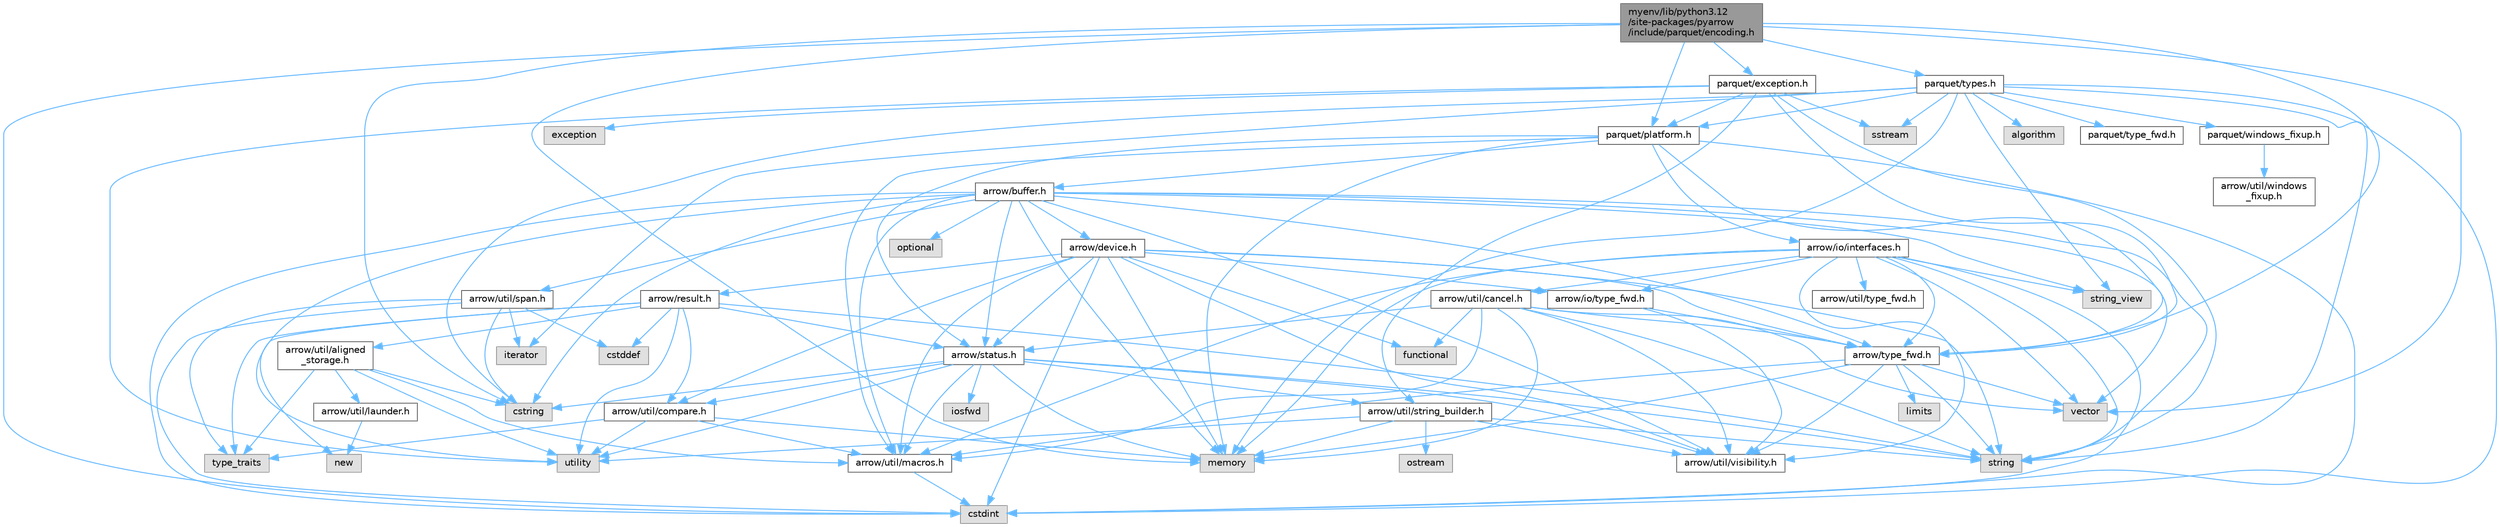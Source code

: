 digraph "myenv/lib/python3.12/site-packages/pyarrow/include/parquet/encoding.h"
{
 // LATEX_PDF_SIZE
  bgcolor="transparent";
  edge [fontname=Helvetica,fontsize=10,labelfontname=Helvetica,labelfontsize=10];
  node [fontname=Helvetica,fontsize=10,shape=box,height=0.2,width=0.4];
  Node1 [id="Node000001",label="myenv/lib/python3.12\l/site-packages/pyarrow\l/include/parquet/encoding.h",height=0.2,width=0.4,color="gray40", fillcolor="grey60", style="filled", fontcolor="black",tooltip=" "];
  Node1 -> Node2 [id="edge1_Node000001_Node000002",color="steelblue1",style="solid",tooltip=" "];
  Node2 [id="Node000002",label="cstdint",height=0.2,width=0.4,color="grey60", fillcolor="#E0E0E0", style="filled",tooltip=" "];
  Node1 -> Node3 [id="edge2_Node000001_Node000003",color="steelblue1",style="solid",tooltip=" "];
  Node3 [id="Node000003",label="cstring",height=0.2,width=0.4,color="grey60", fillcolor="#E0E0E0", style="filled",tooltip=" "];
  Node1 -> Node4 [id="edge3_Node000001_Node000004",color="steelblue1",style="solid",tooltip=" "];
  Node4 [id="Node000004",label="memory",height=0.2,width=0.4,color="grey60", fillcolor="#E0E0E0", style="filled",tooltip=" "];
  Node1 -> Node5 [id="edge4_Node000001_Node000005",color="steelblue1",style="solid",tooltip=" "];
  Node5 [id="Node000005",label="vector",height=0.2,width=0.4,color="grey60", fillcolor="#E0E0E0", style="filled",tooltip=" "];
  Node1 -> Node6 [id="edge5_Node000001_Node000006",color="steelblue1",style="solid",tooltip=" "];
  Node6 [id="Node000006",label="arrow/type_fwd.h",height=0.2,width=0.4,color="grey40", fillcolor="white", style="filled",URL="$arrow_2type__fwd_8h.html",tooltip=" "];
  Node6 -> Node7 [id="edge6_Node000006_Node000007",color="steelblue1",style="solid",tooltip=" "];
  Node7 [id="Node000007",label="limits",height=0.2,width=0.4,color="grey60", fillcolor="#E0E0E0", style="filled",tooltip=" "];
  Node6 -> Node4 [id="edge7_Node000006_Node000004",color="steelblue1",style="solid",tooltip=" "];
  Node6 -> Node8 [id="edge8_Node000006_Node000008",color="steelblue1",style="solid",tooltip=" "];
  Node8 [id="Node000008",label="string",height=0.2,width=0.4,color="grey60", fillcolor="#E0E0E0", style="filled",tooltip=" "];
  Node6 -> Node5 [id="edge9_Node000006_Node000005",color="steelblue1",style="solid",tooltip=" "];
  Node6 -> Node9 [id="edge10_Node000006_Node000009",color="steelblue1",style="solid",tooltip=" "];
  Node9 [id="Node000009",label="arrow/util/macros.h",height=0.2,width=0.4,color="grey40", fillcolor="white", style="filled",URL="$macros_8h.html",tooltip=" "];
  Node9 -> Node2 [id="edge11_Node000009_Node000002",color="steelblue1",style="solid",tooltip=" "];
  Node6 -> Node10 [id="edge12_Node000006_Node000010",color="steelblue1",style="solid",tooltip=" "];
  Node10 [id="Node000010",label="arrow/util/visibility.h",height=0.2,width=0.4,color="grey40", fillcolor="white", style="filled",URL="$include_2arrow_2util_2visibility_8h.html",tooltip=" "];
  Node1 -> Node11 [id="edge13_Node000001_Node000011",color="steelblue1",style="solid",tooltip=" "];
  Node11 [id="Node000011",label="parquet/exception.h",height=0.2,width=0.4,color="grey40", fillcolor="white", style="filled",URL="$exception_8h.html",tooltip=" "];
  Node11 -> Node12 [id="edge14_Node000011_Node000012",color="steelblue1",style="solid",tooltip=" "];
  Node12 [id="Node000012",label="exception",height=0.2,width=0.4,color="grey60", fillcolor="#E0E0E0", style="filled",tooltip=" "];
  Node11 -> Node13 [id="edge15_Node000011_Node000013",color="steelblue1",style="solid",tooltip=" "];
  Node13 [id="Node000013",label="sstream",height=0.2,width=0.4,color="grey60", fillcolor="#E0E0E0", style="filled",tooltip=" "];
  Node11 -> Node8 [id="edge16_Node000011_Node000008",color="steelblue1",style="solid",tooltip=" "];
  Node11 -> Node14 [id="edge17_Node000011_Node000014",color="steelblue1",style="solid",tooltip=" "];
  Node14 [id="Node000014",label="utility",height=0.2,width=0.4,color="grey60", fillcolor="#E0E0E0", style="filled",tooltip=" "];
  Node11 -> Node6 [id="edge18_Node000011_Node000006",color="steelblue1",style="solid",tooltip=" "];
  Node11 -> Node15 [id="edge19_Node000011_Node000015",color="steelblue1",style="solid",tooltip=" "];
  Node15 [id="Node000015",label="arrow/util/string_builder.h",height=0.2,width=0.4,color="grey40", fillcolor="white", style="filled",URL="$string__builder_8h.html",tooltip=" "];
  Node15 -> Node4 [id="edge20_Node000015_Node000004",color="steelblue1",style="solid",tooltip=" "];
  Node15 -> Node16 [id="edge21_Node000015_Node000016",color="steelblue1",style="solid",tooltip=" "];
  Node16 [id="Node000016",label="ostream",height=0.2,width=0.4,color="grey60", fillcolor="#E0E0E0", style="filled",tooltip=" "];
  Node15 -> Node8 [id="edge22_Node000015_Node000008",color="steelblue1",style="solid",tooltip=" "];
  Node15 -> Node14 [id="edge23_Node000015_Node000014",color="steelblue1",style="solid",tooltip=" "];
  Node15 -> Node10 [id="edge24_Node000015_Node000010",color="steelblue1",style="solid",tooltip=" "];
  Node11 -> Node17 [id="edge25_Node000011_Node000017",color="steelblue1",style="solid",tooltip=" "];
  Node17 [id="Node000017",label="parquet/platform.h",height=0.2,width=0.4,color="grey40", fillcolor="white", style="filled",URL="$include_2parquet_2platform_8h.html",tooltip=" "];
  Node17 -> Node2 [id="edge26_Node000017_Node000002",color="steelblue1",style="solid",tooltip=" "];
  Node17 -> Node4 [id="edge27_Node000017_Node000004",color="steelblue1",style="solid",tooltip=" "];
  Node17 -> Node18 [id="edge28_Node000017_Node000018",color="steelblue1",style="solid",tooltip=" "];
  Node18 [id="Node000018",label="arrow/buffer.h",height=0.2,width=0.4,color="grey40", fillcolor="white", style="filled",URL="$buffer_8h.html",tooltip=" "];
  Node18 -> Node2 [id="edge29_Node000018_Node000002",color="steelblue1",style="solid",tooltip=" "];
  Node18 -> Node3 [id="edge30_Node000018_Node000003",color="steelblue1",style="solid",tooltip=" "];
  Node18 -> Node4 [id="edge31_Node000018_Node000004",color="steelblue1",style="solid",tooltip=" "];
  Node18 -> Node19 [id="edge32_Node000018_Node000019",color="steelblue1",style="solid",tooltip=" "];
  Node19 [id="Node000019",label="optional",height=0.2,width=0.4,color="grey60", fillcolor="#E0E0E0", style="filled",tooltip=" "];
  Node18 -> Node8 [id="edge33_Node000018_Node000008",color="steelblue1",style="solid",tooltip=" "];
  Node18 -> Node20 [id="edge34_Node000018_Node000020",color="steelblue1",style="solid",tooltip=" "];
  Node20 [id="Node000020",label="string_view",height=0.2,width=0.4,color="grey60", fillcolor="#E0E0E0", style="filled",tooltip=" "];
  Node18 -> Node14 [id="edge35_Node000018_Node000014",color="steelblue1",style="solid",tooltip=" "];
  Node18 -> Node5 [id="edge36_Node000018_Node000005",color="steelblue1",style="solid",tooltip=" "];
  Node18 -> Node21 [id="edge37_Node000018_Node000021",color="steelblue1",style="solid",tooltip=" "];
  Node21 [id="Node000021",label="arrow/device.h",height=0.2,width=0.4,color="grey40", fillcolor="white", style="filled",URL="$device_8h.html",tooltip=" "];
  Node21 -> Node2 [id="edge38_Node000021_Node000002",color="steelblue1",style="solid",tooltip=" "];
  Node21 -> Node22 [id="edge39_Node000021_Node000022",color="steelblue1",style="solid",tooltip=" "];
  Node22 [id="Node000022",label="functional",height=0.2,width=0.4,color="grey60", fillcolor="#E0E0E0", style="filled",tooltip=" "];
  Node21 -> Node4 [id="edge40_Node000021_Node000004",color="steelblue1",style="solid",tooltip=" "];
  Node21 -> Node8 [id="edge41_Node000021_Node000008",color="steelblue1",style="solid",tooltip=" "];
  Node21 -> Node23 [id="edge42_Node000021_Node000023",color="steelblue1",style="solid",tooltip=" "];
  Node23 [id="Node000023",label="arrow/io/type_fwd.h",height=0.2,width=0.4,color="grey40", fillcolor="white", style="filled",URL="$arrow_2io_2type__fwd_8h.html",tooltip=" "];
  Node23 -> Node6 [id="edge43_Node000023_Node000006",color="steelblue1",style="solid",tooltip=" "];
  Node23 -> Node10 [id="edge44_Node000023_Node000010",color="steelblue1",style="solid",tooltip=" "];
  Node21 -> Node24 [id="edge45_Node000021_Node000024",color="steelblue1",style="solid",tooltip=" "];
  Node24 [id="Node000024",label="arrow/result.h",height=0.2,width=0.4,color="grey40", fillcolor="white", style="filled",URL="$result_8h.html",tooltip=" "];
  Node24 -> Node25 [id="edge46_Node000024_Node000025",color="steelblue1",style="solid",tooltip=" "];
  Node25 [id="Node000025",label="cstddef",height=0.2,width=0.4,color="grey60", fillcolor="#E0E0E0", style="filled",tooltip=" "];
  Node24 -> Node26 [id="edge47_Node000024_Node000026",color="steelblue1",style="solid",tooltip=" "];
  Node26 [id="Node000026",label="new",height=0.2,width=0.4,color="grey60", fillcolor="#E0E0E0", style="filled",tooltip=" "];
  Node24 -> Node8 [id="edge48_Node000024_Node000008",color="steelblue1",style="solid",tooltip=" "];
  Node24 -> Node27 [id="edge49_Node000024_Node000027",color="steelblue1",style="solid",tooltip=" "];
  Node27 [id="Node000027",label="type_traits",height=0.2,width=0.4,color="grey60", fillcolor="#E0E0E0", style="filled",tooltip=" "];
  Node24 -> Node14 [id="edge50_Node000024_Node000014",color="steelblue1",style="solid",tooltip=" "];
  Node24 -> Node28 [id="edge51_Node000024_Node000028",color="steelblue1",style="solid",tooltip=" "];
  Node28 [id="Node000028",label="arrow/status.h",height=0.2,width=0.4,color="grey40", fillcolor="white", style="filled",URL="$status_8h.html",tooltip=" "];
  Node28 -> Node3 [id="edge52_Node000028_Node000003",color="steelblue1",style="solid",tooltip=" "];
  Node28 -> Node29 [id="edge53_Node000028_Node000029",color="steelblue1",style="solid",tooltip=" "];
  Node29 [id="Node000029",label="iosfwd",height=0.2,width=0.4,color="grey60", fillcolor="#E0E0E0", style="filled",tooltip=" "];
  Node28 -> Node4 [id="edge54_Node000028_Node000004",color="steelblue1",style="solid",tooltip=" "];
  Node28 -> Node8 [id="edge55_Node000028_Node000008",color="steelblue1",style="solid",tooltip=" "];
  Node28 -> Node14 [id="edge56_Node000028_Node000014",color="steelblue1",style="solid",tooltip=" "];
  Node28 -> Node30 [id="edge57_Node000028_Node000030",color="steelblue1",style="solid",tooltip=" "];
  Node30 [id="Node000030",label="arrow/util/compare.h",height=0.2,width=0.4,color="grey40", fillcolor="white", style="filled",URL="$util_2compare_8h.html",tooltip=" "];
  Node30 -> Node4 [id="edge58_Node000030_Node000004",color="steelblue1",style="solid",tooltip=" "];
  Node30 -> Node27 [id="edge59_Node000030_Node000027",color="steelblue1",style="solid",tooltip=" "];
  Node30 -> Node14 [id="edge60_Node000030_Node000014",color="steelblue1",style="solid",tooltip=" "];
  Node30 -> Node9 [id="edge61_Node000030_Node000009",color="steelblue1",style="solid",tooltip=" "];
  Node28 -> Node9 [id="edge62_Node000028_Node000009",color="steelblue1",style="solid",tooltip=" "];
  Node28 -> Node15 [id="edge63_Node000028_Node000015",color="steelblue1",style="solid",tooltip=" "];
  Node28 -> Node10 [id="edge64_Node000028_Node000010",color="steelblue1",style="solid",tooltip=" "];
  Node24 -> Node31 [id="edge65_Node000024_Node000031",color="steelblue1",style="solid",tooltip=" "];
  Node31 [id="Node000031",label="arrow/util/aligned\l_storage.h",height=0.2,width=0.4,color="grey40", fillcolor="white", style="filled",URL="$aligned__storage_8h.html",tooltip=" "];
  Node31 -> Node3 [id="edge66_Node000031_Node000003",color="steelblue1",style="solid",tooltip=" "];
  Node31 -> Node27 [id="edge67_Node000031_Node000027",color="steelblue1",style="solid",tooltip=" "];
  Node31 -> Node14 [id="edge68_Node000031_Node000014",color="steelblue1",style="solid",tooltip=" "];
  Node31 -> Node32 [id="edge69_Node000031_Node000032",color="steelblue1",style="solid",tooltip=" "];
  Node32 [id="Node000032",label="arrow/util/launder.h",height=0.2,width=0.4,color="grey40", fillcolor="white", style="filled",URL="$launder_8h.html",tooltip=" "];
  Node32 -> Node26 [id="edge70_Node000032_Node000026",color="steelblue1",style="solid",tooltip=" "];
  Node31 -> Node9 [id="edge71_Node000031_Node000009",color="steelblue1",style="solid",tooltip=" "];
  Node24 -> Node30 [id="edge72_Node000024_Node000030",color="steelblue1",style="solid",tooltip=" "];
  Node21 -> Node28 [id="edge73_Node000021_Node000028",color="steelblue1",style="solid",tooltip=" "];
  Node21 -> Node6 [id="edge74_Node000021_Node000006",color="steelblue1",style="solid",tooltip=" "];
  Node21 -> Node30 [id="edge75_Node000021_Node000030",color="steelblue1",style="solid",tooltip=" "];
  Node21 -> Node9 [id="edge76_Node000021_Node000009",color="steelblue1",style="solid",tooltip=" "];
  Node21 -> Node10 [id="edge77_Node000021_Node000010",color="steelblue1",style="solid",tooltip=" "];
  Node18 -> Node28 [id="edge78_Node000018_Node000028",color="steelblue1",style="solid",tooltip=" "];
  Node18 -> Node6 [id="edge79_Node000018_Node000006",color="steelblue1",style="solid",tooltip=" "];
  Node18 -> Node9 [id="edge80_Node000018_Node000009",color="steelblue1",style="solid",tooltip=" "];
  Node18 -> Node33 [id="edge81_Node000018_Node000033",color="steelblue1",style="solid",tooltip=" "];
  Node33 [id="Node000033",label="arrow/util/span.h",height=0.2,width=0.4,color="grey40", fillcolor="white", style="filled",URL="$span_8h.html",tooltip=" "];
  Node33 -> Node25 [id="edge82_Node000033_Node000025",color="steelblue1",style="solid",tooltip=" "];
  Node33 -> Node2 [id="edge83_Node000033_Node000002",color="steelblue1",style="solid",tooltip=" "];
  Node33 -> Node3 [id="edge84_Node000033_Node000003",color="steelblue1",style="solid",tooltip=" "];
  Node33 -> Node34 [id="edge85_Node000033_Node000034",color="steelblue1",style="solid",tooltip=" "];
  Node34 [id="Node000034",label="iterator",height=0.2,width=0.4,color="grey60", fillcolor="#E0E0E0", style="filled",tooltip=" "];
  Node33 -> Node27 [id="edge86_Node000033_Node000027",color="steelblue1",style="solid",tooltip=" "];
  Node18 -> Node10 [id="edge87_Node000018_Node000010",color="steelblue1",style="solid",tooltip=" "];
  Node17 -> Node35 [id="edge88_Node000017_Node000035",color="steelblue1",style="solid",tooltip=" "];
  Node35 [id="Node000035",label="arrow/io/interfaces.h",height=0.2,width=0.4,color="grey40", fillcolor="white", style="filled",URL="$interfaces_8h.html",tooltip=" "];
  Node35 -> Node2 [id="edge89_Node000035_Node000002",color="steelblue1",style="solid",tooltip=" "];
  Node35 -> Node4 [id="edge90_Node000035_Node000004",color="steelblue1",style="solid",tooltip=" "];
  Node35 -> Node8 [id="edge91_Node000035_Node000008",color="steelblue1",style="solid",tooltip=" "];
  Node35 -> Node20 [id="edge92_Node000035_Node000020",color="steelblue1",style="solid",tooltip=" "];
  Node35 -> Node5 [id="edge93_Node000035_Node000005",color="steelblue1",style="solid",tooltip=" "];
  Node35 -> Node23 [id="edge94_Node000035_Node000023",color="steelblue1",style="solid",tooltip=" "];
  Node35 -> Node6 [id="edge95_Node000035_Node000006",color="steelblue1",style="solid",tooltip=" "];
  Node35 -> Node36 [id="edge96_Node000035_Node000036",color="steelblue1",style="solid",tooltip=" "];
  Node36 [id="Node000036",label="arrow/util/cancel.h",height=0.2,width=0.4,color="grey40", fillcolor="white", style="filled",URL="$cancel_8h.html",tooltip=" "];
  Node36 -> Node22 [id="edge97_Node000036_Node000022",color="steelblue1",style="solid",tooltip=" "];
  Node36 -> Node4 [id="edge98_Node000036_Node000004",color="steelblue1",style="solid",tooltip=" "];
  Node36 -> Node8 [id="edge99_Node000036_Node000008",color="steelblue1",style="solid",tooltip=" "];
  Node36 -> Node5 [id="edge100_Node000036_Node000005",color="steelblue1",style="solid",tooltip=" "];
  Node36 -> Node28 [id="edge101_Node000036_Node000028",color="steelblue1",style="solid",tooltip=" "];
  Node36 -> Node6 [id="edge102_Node000036_Node000006",color="steelblue1",style="solid",tooltip=" "];
  Node36 -> Node9 [id="edge103_Node000036_Node000009",color="steelblue1",style="solid",tooltip=" "];
  Node36 -> Node10 [id="edge104_Node000036_Node000010",color="steelblue1",style="solid",tooltip=" "];
  Node35 -> Node9 [id="edge105_Node000035_Node000009",color="steelblue1",style="solid",tooltip=" "];
  Node35 -> Node37 [id="edge106_Node000035_Node000037",color="steelblue1",style="solid",tooltip=" "];
  Node37 [id="Node000037",label="arrow/util/type_fwd.h",height=0.2,width=0.4,color="grey40", fillcolor="white", style="filled",URL="$arrow_2util_2type__fwd_8h.html",tooltip=" "];
  Node35 -> Node10 [id="edge107_Node000035_Node000010",color="steelblue1",style="solid",tooltip=" "];
  Node17 -> Node28 [id="edge108_Node000017_Node000028",color="steelblue1",style="solid",tooltip=" "];
  Node17 -> Node6 [id="edge109_Node000017_Node000006",color="steelblue1",style="solid",tooltip=" "];
  Node17 -> Node9 [id="edge110_Node000017_Node000009",color="steelblue1",style="solid",tooltip=" "];
  Node1 -> Node17 [id="edge111_Node000001_Node000017",color="steelblue1",style="solid",tooltip=" "];
  Node1 -> Node38 [id="edge112_Node000001_Node000038",color="steelblue1",style="solid",tooltip=" "];
  Node38 [id="Node000038",label="parquet/types.h",height=0.2,width=0.4,color="grey40", fillcolor="white", style="filled",URL="$parquet_2types_8h.html",tooltip=" "];
  Node38 -> Node39 [id="edge113_Node000038_Node000039",color="steelblue1",style="solid",tooltip=" "];
  Node39 [id="Node000039",label="algorithm",height=0.2,width=0.4,color="grey60", fillcolor="#E0E0E0", style="filled",tooltip=" "];
  Node38 -> Node2 [id="edge114_Node000038_Node000002",color="steelblue1",style="solid",tooltip=" "];
  Node38 -> Node3 [id="edge115_Node000038_Node000003",color="steelblue1",style="solid",tooltip=" "];
  Node38 -> Node34 [id="edge116_Node000038_Node000034",color="steelblue1",style="solid",tooltip=" "];
  Node38 -> Node4 [id="edge117_Node000038_Node000004",color="steelblue1",style="solid",tooltip=" "];
  Node38 -> Node13 [id="edge118_Node000038_Node000013",color="steelblue1",style="solid",tooltip=" "];
  Node38 -> Node8 [id="edge119_Node000038_Node000008",color="steelblue1",style="solid",tooltip=" "];
  Node38 -> Node20 [id="edge120_Node000038_Node000020",color="steelblue1",style="solid",tooltip=" "];
  Node38 -> Node17 [id="edge121_Node000038_Node000017",color="steelblue1",style="solid",tooltip=" "];
  Node38 -> Node40 [id="edge122_Node000038_Node000040",color="steelblue1",style="solid",tooltip=" "];
  Node40 [id="Node000040",label="parquet/type_fwd.h",height=0.2,width=0.4,color="grey40", fillcolor="white", style="filled",URL="$parquet_2type__fwd_8h.html",tooltip=" "];
  Node38 -> Node41 [id="edge123_Node000038_Node000041",color="steelblue1",style="solid",tooltip=" "];
  Node41 [id="Node000041",label="parquet/windows_fixup.h",height=0.2,width=0.4,color="grey40", fillcolor="white", style="filled",URL="$parquet_2windows__fixup_8h.html",tooltip=" "];
  Node41 -> Node42 [id="edge124_Node000041_Node000042",color="steelblue1",style="solid",tooltip=" "];
  Node42 [id="Node000042",label="arrow/util/windows\l_fixup.h",height=0.2,width=0.4,color="grey40", fillcolor="white", style="filled",URL="$arrow_2util_2windows__fixup_8h.html",tooltip=" "];
}
